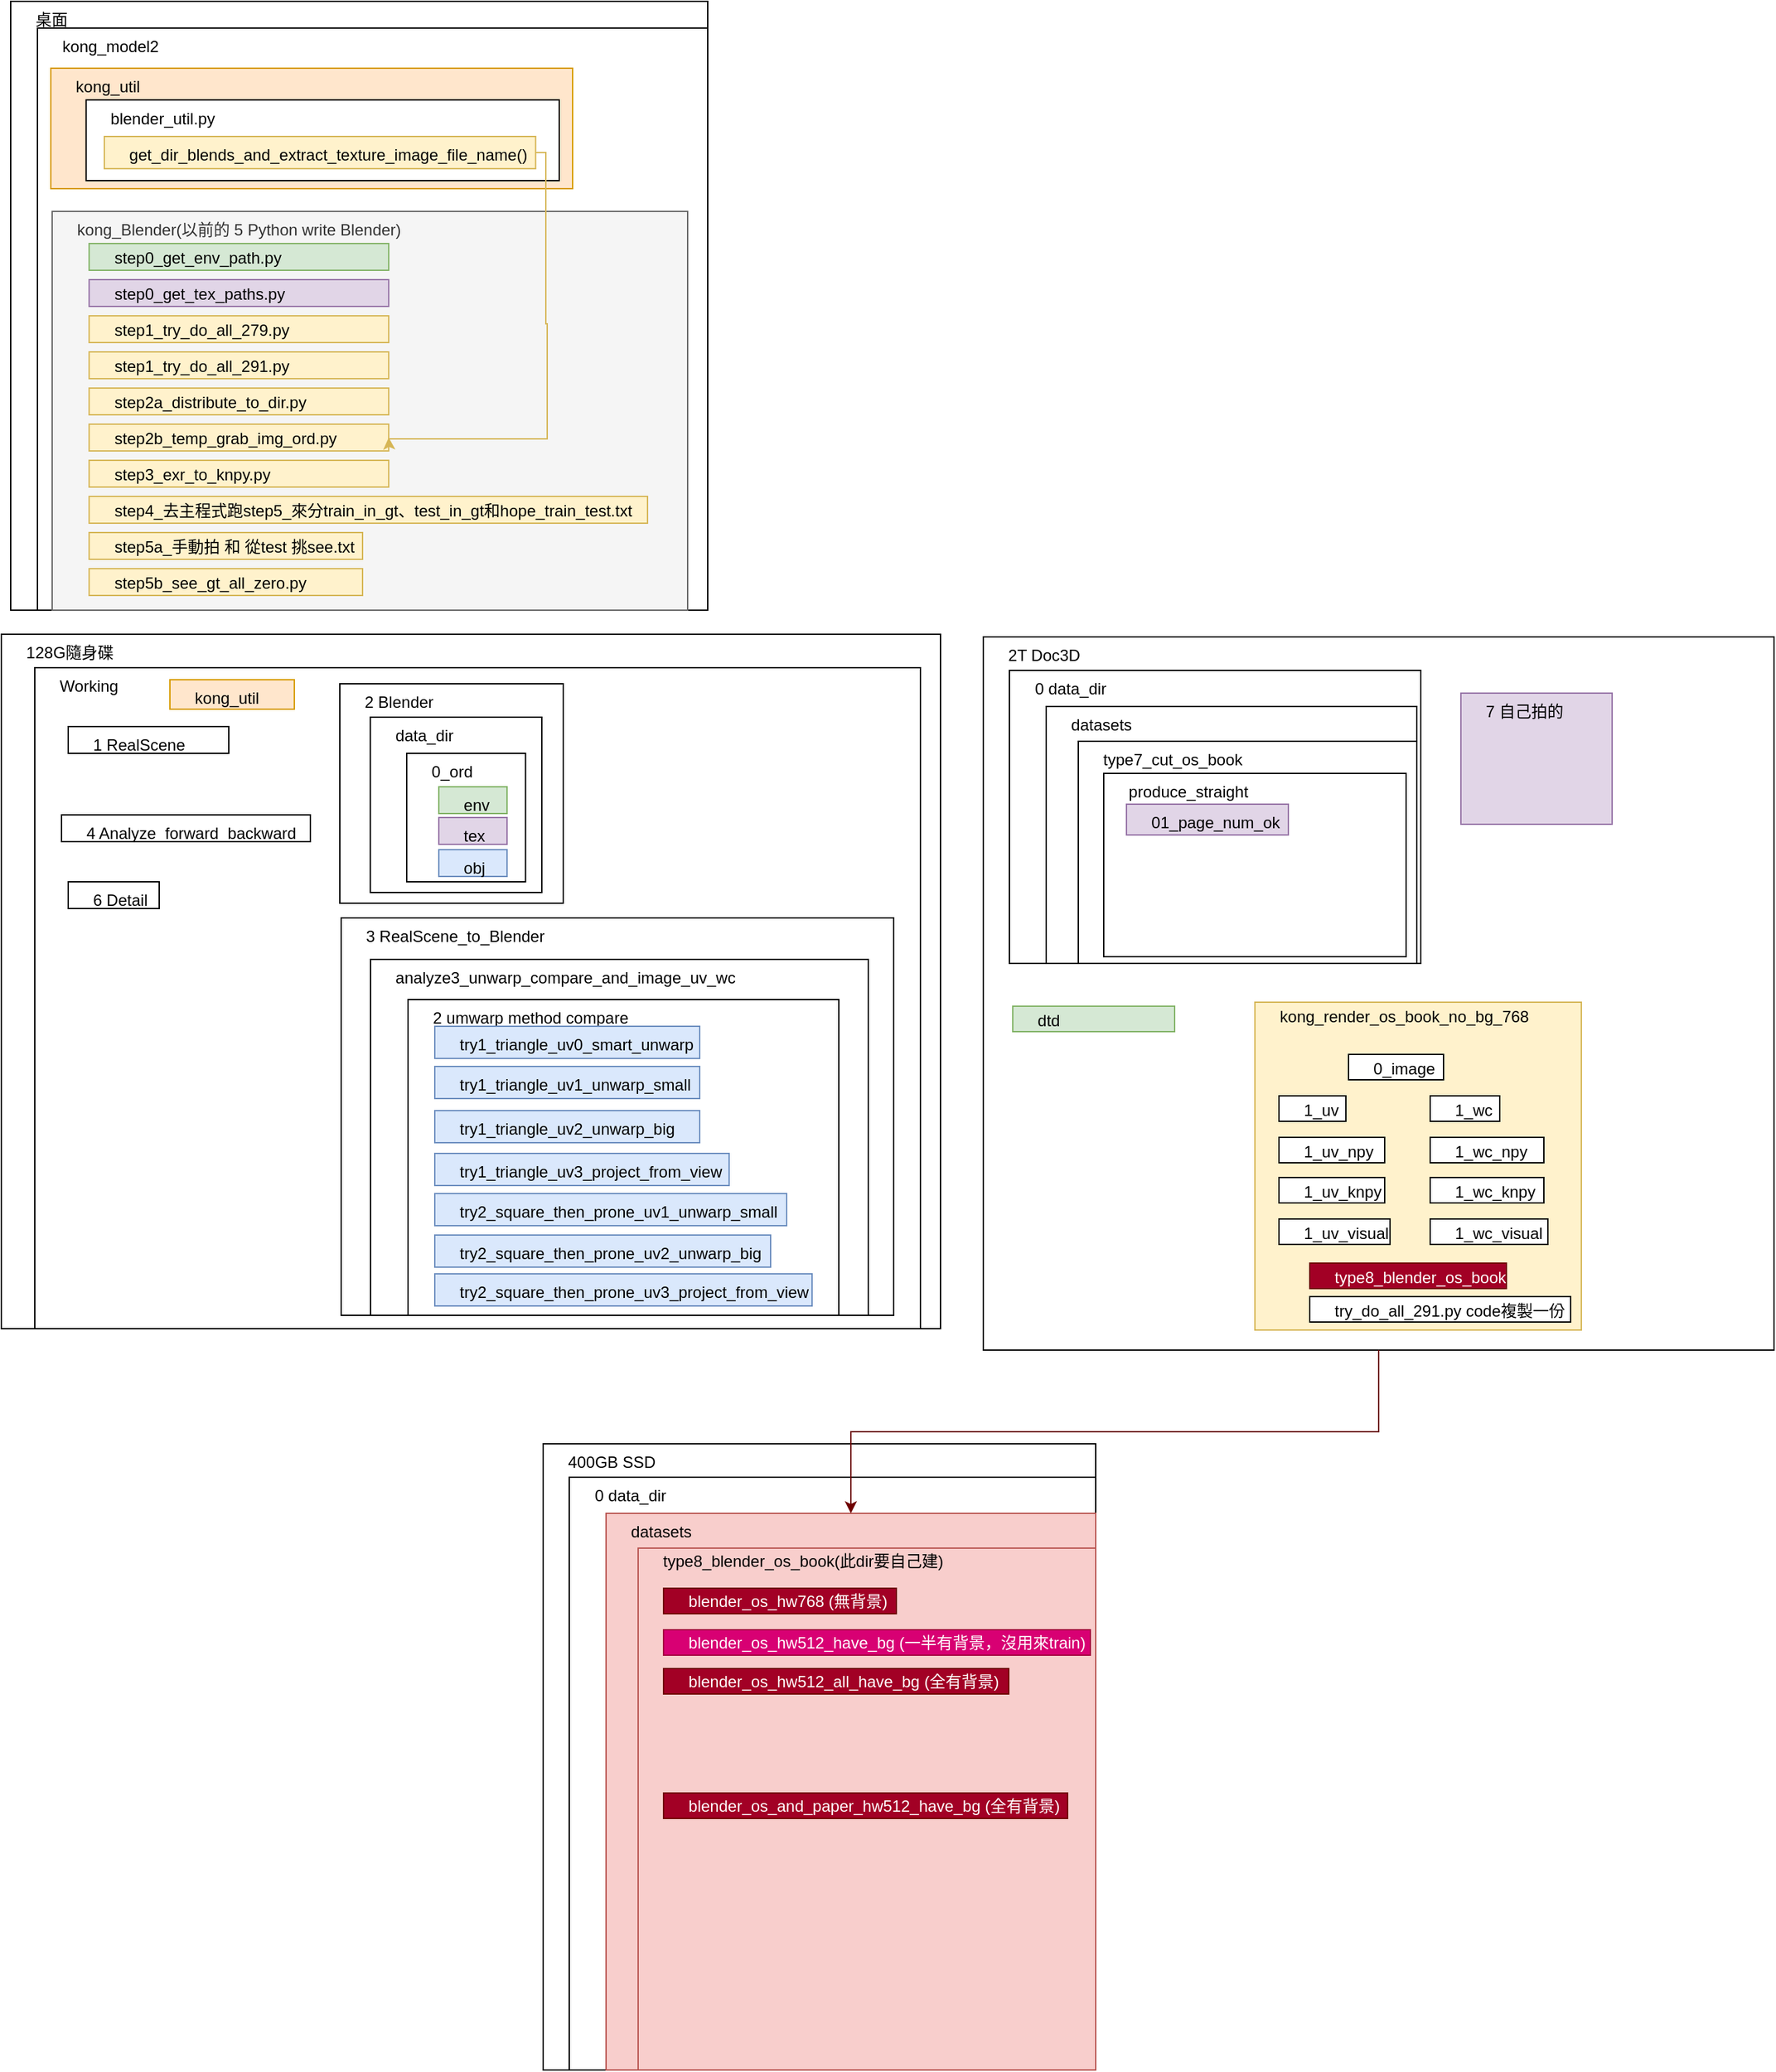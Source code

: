 <mxfile version="15.2.7" type="device"><diagram id="shYHUpJ4Gk1YDNhxxJJf" name="第1頁"><mxGraphModel dx="813" dy="1639" grid="0" gridSize="1" guides="1" tooltips="1" connect="1" arrows="1" fold="1" page="1" pageScale="1" pageWidth="827" pageHeight="1169" math="0" shadow="0"><root><mxCell id="0"/><mxCell id="1" parent="0"/><mxCell id="G3m_WxN0Bgb3e29I5bKy-13" value="&amp;nbsp; &amp;nbsp; &amp;nbsp;桌面" style="rounded=0;whiteSpace=wrap;html=1;container=1;verticalAlign=top;align=left;" parent="1" vertex="1"><mxGeometry x="137" y="-324" width="521" height="455" as="geometry"/></mxCell><mxCell id="G3m_WxN0Bgb3e29I5bKy-1" value="&amp;nbsp; &amp;nbsp; &amp;nbsp;kong_model2" style="rounded=0;whiteSpace=wrap;html=1;container=1;verticalAlign=top;align=left;" parent="G3m_WxN0Bgb3e29I5bKy-13" vertex="1"><mxGeometry x="20" y="20" width="501" height="435" as="geometry"/></mxCell><mxCell id="G3m_WxN0Bgb3e29I5bKy-2" value="&amp;nbsp; &amp;nbsp; &amp;nbsp;kong_util" style="rounded=0;whiteSpace=wrap;html=1;container=1;verticalAlign=top;align=left;fillColor=#ffe6cc;strokeColor=#d79b00;" parent="G3m_WxN0Bgb3e29I5bKy-1" vertex="1"><mxGeometry x="10" y="30" width="390" height="90" as="geometry"/></mxCell><mxCell id="G3m_WxN0Bgb3e29I5bKy-3" value="&amp;nbsp; &amp;nbsp; &amp;nbsp;blender_util.py" style="rounded=0;whiteSpace=wrap;html=1;container=1;verticalAlign=top;align=left;" parent="G3m_WxN0Bgb3e29I5bKy-2" vertex="1"><mxGeometry x="26.36" y="23.67" width="353.64" height="60.33" as="geometry"/></mxCell><mxCell id="G3m_WxN0Bgb3e29I5bKy-5" value="&amp;nbsp; &amp;nbsp; &amp;nbsp;get_dir_blends_and_extract_texture_image_file_name()" style="rounded=0;whiteSpace=wrap;html=1;container=1;verticalAlign=top;align=left;fillColor=#fff2cc;strokeColor=#d6b656;" parent="G3m_WxN0Bgb3e29I5bKy-3" vertex="1"><mxGeometry x="13.64" y="27.33" width="322.36" height="24.08" as="geometry"/></mxCell><mxCell id="G3m_WxN0Bgb3e29I5bKy-41" value="&amp;nbsp; &amp;nbsp; &amp;nbsp;kong_Blender(以前的 5 Python write Blender)" style="rounded=0;whiteSpace=wrap;html=1;container=1;verticalAlign=top;align=left;fillColor=#f5f5f5;strokeColor=#666666;fontColor=#333333;" parent="G3m_WxN0Bgb3e29I5bKy-1" vertex="1"><mxGeometry x="11" y="137" width="475" height="298" as="geometry"><mxRectangle x="18" y="193" width="154" height="20" as="alternateBounds"/></mxGeometry></mxCell><mxCell id="G3m_WxN0Bgb3e29I5bKy-92" value="&amp;nbsp; &amp;nbsp; &amp;nbsp;step1_try_do_all_291.py" style="rounded=0;whiteSpace=wrap;html=1;container=1;verticalAlign=top;align=left;spacingTop=-3;fillColor=#fff2cc;strokeColor=#d6b656;" parent="G3m_WxN0Bgb3e29I5bKy-41" vertex="1" collapsed="1"><mxGeometry x="27.628" y="105" width="223.929" height="20" as="geometry"><mxRectangle x="19" y="33" width="400" height="190" as="alternateBounds"/></mxGeometry></mxCell><mxCell id="G3m_WxN0Bgb3e29I5bKy-93" value="&amp;nbsp; &amp;nbsp; &amp;nbsp;step1_try_do_all_279.py" style="rounded=0;whiteSpace=wrap;html=1;container=1;verticalAlign=top;align=left;spacingTop=-3;fillColor=#fff2cc;strokeColor=#d6b656;" parent="G3m_WxN0Bgb3e29I5bKy-41" vertex="1" collapsed="1"><mxGeometry x="27.628" y="78" width="223.929" height="20" as="geometry"><mxRectangle x="19" y="33" width="400" height="190" as="alternateBounds"/></mxGeometry></mxCell><mxCell id="9lGLQ9lFh9MfcQguhgCm-9" value="&amp;nbsp; &amp;nbsp; &amp;nbsp;step0_get_dtd_img_path.py" style="rounded=0;whiteSpace=wrap;html=1;container=1;verticalAlign=top;align=left;spacingTop=-3;fillColor=#d5e8d4;strokeColor=#82b366;" parent="G3m_WxN0Bgb3e29I5bKy-93" vertex="1" collapsed="1"><mxGeometry y="-59" width="223.929" height="20" as="geometry"><mxRectangle x="19" y="33" width="400" height="190" as="alternateBounds"/></mxGeometry></mxCell><mxCell id="9lGLQ9lFh9MfcQguhgCm-10" value="&amp;nbsp; &amp;nbsp; &amp;nbsp;step0_get_os_img_paths.py" style="rounded=0;whiteSpace=wrap;html=1;container=1;verticalAlign=top;align=left;spacingTop=-3;fillColor=#e1d5e7;strokeColor=#9673a6;" parent="G3m_WxN0Bgb3e29I5bKy-93" vertex="1" collapsed="1"><mxGeometry y="-30" width="223.929" height="20" as="geometry"><mxRectangle x="19" y="33" width="400" height="190" as="alternateBounds"/></mxGeometry></mxCell><mxCell id="G3m_WxN0Bgb3e29I5bKy-94" value="&amp;nbsp; &amp;nbsp; &amp;nbsp;step0_get_tex_paths.py" style="rounded=0;whiteSpace=wrap;html=1;container=1;verticalAlign=top;align=left;spacingTop=-3;fillColor=#e1d5e7;strokeColor=#9673a6;" parent="G3m_WxN0Bgb3e29I5bKy-41" vertex="1" collapsed="1"><mxGeometry x="27.628" y="51" width="223.929" height="20" as="geometry"><mxRectangle x="19" y="33" width="400" height="190" as="alternateBounds"/></mxGeometry></mxCell><mxCell id="G3m_WxN0Bgb3e29I5bKy-95" value="&amp;nbsp; &amp;nbsp; &amp;nbsp;step0_get_env_path.py" style="rounded=0;whiteSpace=wrap;html=1;container=1;verticalAlign=top;align=left;spacingTop=-3;fillColor=#d5e8d4;strokeColor=#82b366;" parent="G3m_WxN0Bgb3e29I5bKy-41" vertex="1" collapsed="1"><mxGeometry x="27.628" y="24" width="223.929" height="20" as="geometry"><mxRectangle x="19" y="33" width="400" height="190" as="alternateBounds"/></mxGeometry></mxCell><mxCell id="G3m_WxN0Bgb3e29I5bKy-96" value="&amp;nbsp; &amp;nbsp; &amp;nbsp;step3_exr_to_knpy.py" style="rounded=0;whiteSpace=wrap;html=1;container=1;verticalAlign=top;align=left;spacingTop=-3;fillColor=#fff2cc;strokeColor=#d6b656;" parent="G3m_WxN0Bgb3e29I5bKy-41" vertex="1" collapsed="1"><mxGeometry x="27.628" y="186" width="223.929" height="20" as="geometry"><mxRectangle x="19" y="33" width="400" height="190" as="alternateBounds"/></mxGeometry></mxCell><mxCell id="9lGLQ9lFh9MfcQguhgCm-2" value="&amp;nbsp; &amp;nbsp; &amp;nbsp;step2a_distribute_to_dir.py" style="rounded=0;whiteSpace=wrap;html=1;container=1;verticalAlign=top;align=left;spacingTop=-3;fillColor=#fff2cc;strokeColor=#d6b656;" parent="G3m_WxN0Bgb3e29I5bKy-41" vertex="1" collapsed="1"><mxGeometry x="27.628" y="132" width="223.929" height="20" as="geometry"><mxRectangle x="19" y="33" width="400" height="190" as="alternateBounds"/></mxGeometry></mxCell><mxCell id="9lGLQ9lFh9MfcQguhgCm-3" value="&amp;nbsp; &amp;nbsp; &amp;nbsp;step2b_temp_grab_img_ord.py" style="rounded=0;whiteSpace=wrap;html=1;container=1;verticalAlign=top;align=left;spacingTop=-3;fillColor=#fff2cc;strokeColor=#d6b656;" parent="G3m_WxN0Bgb3e29I5bKy-41" vertex="1" collapsed="1"><mxGeometry x="27.628" y="159" width="223.929" height="20" as="geometry"><mxRectangle x="19" y="33" width="400" height="190" as="alternateBounds"/></mxGeometry></mxCell><mxCell id="9lGLQ9lFh9MfcQguhgCm-6" value="&amp;nbsp; &amp;nbsp; &amp;nbsp;step4_去主程式跑step5_來分train_in_gt、test_in_gt和hope_train_test.txt" style="rounded=0;whiteSpace=wrap;html=1;container=1;verticalAlign=top;align=left;spacingTop=-3;fillColor=#fff2cc;strokeColor=#d6b656;" parent="G3m_WxN0Bgb3e29I5bKy-41" vertex="1" collapsed="1"><mxGeometry x="27.63" y="213" width="417.37" height="20" as="geometry"><mxRectangle x="19" y="33" width="400" height="190" as="alternateBounds"/></mxGeometry></mxCell><mxCell id="9lGLQ9lFh9MfcQguhgCm-7" value="&amp;nbsp; &amp;nbsp; &amp;nbsp;step5a_手動拍 和 從test 挑see.txt" style="rounded=0;whiteSpace=wrap;html=1;container=1;verticalAlign=top;align=left;spacingTop=-3;fillColor=#fff2cc;strokeColor=#d6b656;" parent="G3m_WxN0Bgb3e29I5bKy-41" vertex="1" collapsed="1"><mxGeometry x="27.63" y="240" width="204.37" height="20" as="geometry"><mxRectangle x="19" y="33" width="400" height="190" as="alternateBounds"/></mxGeometry></mxCell><mxCell id="9lGLQ9lFh9MfcQguhgCm-4" style="edgeStyle=orthogonalEdgeStyle;rounded=0;orthogonalLoop=1;jettySize=auto;html=1;entryX=1;entryY=0.5;entryDx=0;entryDy=0;fillColor=#fff2cc;strokeColor=#d6b656;" parent="G3m_WxN0Bgb3e29I5bKy-1" source="G3m_WxN0Bgb3e29I5bKy-5" target="9lGLQ9lFh9MfcQguhgCm-3" edge="1"><mxGeometry relative="1" as="geometry"><Array as="points"><mxPoint x="380" y="93"/><mxPoint x="380" y="221"/><mxPoint x="381" y="221"/><mxPoint x="381" y="307"/></Array></mxGeometry></mxCell><mxCell id="G3m_WxN0Bgb3e29I5bKy-53" value="&amp;nbsp; &amp;nbsp; &amp;nbsp;2T Doc3D" style="rounded=0;whiteSpace=wrap;html=1;container=1;verticalAlign=top;align=left;" parent="1" vertex="1"><mxGeometry x="864" y="151" width="591" height="533" as="geometry"/></mxCell><mxCell id="G3m_WxN0Bgb3e29I5bKy-54" value="&amp;nbsp; &amp;nbsp; &amp;nbsp;0 data_dir" style="rounded=0;whiteSpace=wrap;html=1;container=1;verticalAlign=top;align=left;" parent="G3m_WxN0Bgb3e29I5bKy-53" vertex="1"><mxGeometry x="19.5" y="25" width="307.5" height="219" as="geometry"><mxRectangle x="19.5" y="25" width="98" height="19" as="alternateBounds"/></mxGeometry></mxCell><mxCell id="G3m_WxN0Bgb3e29I5bKy-55" value="&amp;nbsp; &amp;nbsp; &amp;nbsp;datasets" style="rounded=0;whiteSpace=wrap;html=1;container=1;verticalAlign=top;align=left;" parent="G3m_WxN0Bgb3e29I5bKy-54" vertex="1"><mxGeometry x="27.5" y="27" width="277" height="192" as="geometry"><mxRectangle x="27.5" y="27" width="76" height="19" as="alternateBounds"/></mxGeometry></mxCell><mxCell id="G3m_WxN0Bgb3e29I5bKy-56" value="&amp;nbsp; &amp;nbsp; &amp;nbsp;type7_cut_os_book" style="rounded=0;whiteSpace=wrap;html=1;container=1;verticalAlign=top;align=left;" parent="G3m_WxN0Bgb3e29I5bKy-55" vertex="1"><mxGeometry x="24" y="26" width="253" height="166" as="geometry"><mxRectangle x="24" y="26" width="127" height="19" as="alternateBounds"/></mxGeometry></mxCell><mxCell id="G3m_WxN0Bgb3e29I5bKy-57" value="&amp;nbsp; &amp;nbsp; &amp;nbsp;produce_straight" style="rounded=0;whiteSpace=wrap;html=1;container=1;verticalAlign=top;align=left;" parent="G3m_WxN0Bgb3e29I5bKy-56" vertex="1"><mxGeometry x="19" y="24" width="226" height="137" as="geometry"><mxRectangle x="19" y="24" width="130" height="19" as="alternateBounds"/></mxGeometry></mxCell><mxCell id="G3m_WxN0Bgb3e29I5bKy-58" value="&amp;nbsp; &amp;nbsp; &amp;nbsp;01_page_num_ok" style="rounded=0;whiteSpace=wrap;html=1;container=1;verticalAlign=top;align=left;fillColor=#e1d5e7;strokeColor=#9673a6;" parent="G3m_WxN0Bgb3e29I5bKy-57" vertex="1" collapsed="1"><mxGeometry x="17" y="23" width="121" height="23" as="geometry"><mxRectangle x="17" y="23" width="171" height="85" as="alternateBounds"/></mxGeometry></mxCell><mxCell id="G3m_WxN0Bgb3e29I5bKy-97" value="&amp;nbsp; &amp;nbsp; &amp;nbsp;dtd" style="rounded=0;whiteSpace=wrap;html=1;container=1;verticalAlign=top;align=left;fillColor=#d5e8d4;strokeColor=#82b366;spacingTop=-3;" parent="G3m_WxN0Bgb3e29I5bKy-53" vertex="1" collapsed="1"><mxGeometry x="22" y="276" width="121" height="19" as="geometry"><mxRectangle x="22" y="276" width="171" height="85" as="alternateBounds"/></mxGeometry></mxCell><mxCell id="G3m_WxN0Bgb3e29I5bKy-98" value="&amp;nbsp; &amp;nbsp; &amp;nbsp;kong_render_os_book_no_bg_768" style="rounded=0;whiteSpace=wrap;html=1;container=1;verticalAlign=top;align=left;fillColor=#fff2cc;strokeColor=#d6b656;spacingTop=-3;" parent="G3m_WxN0Bgb3e29I5bKy-53" vertex="1"><mxGeometry x="203" y="273" width="244" height="245" as="geometry"><mxRectangle x="203" y="273" width="220" height="19" as="alternateBounds"/></mxGeometry></mxCell><mxCell id="G3m_WxN0Bgb3e29I5bKy-100" value="&amp;nbsp; &amp;nbsp; &amp;nbsp;1_uv" style="rounded=0;whiteSpace=wrap;html=1;container=1;verticalAlign=top;align=left;spacingTop=-3;" parent="G3m_WxN0Bgb3e29I5bKy-98" vertex="1" collapsed="1"><mxGeometry x="18" y="70" width="50" height="19" as="geometry"><mxRectangle x="234" y="311" width="208" height="104" as="alternateBounds"/></mxGeometry></mxCell><mxCell id="G3m_WxN0Bgb3e29I5bKy-101" value="&amp;nbsp; &amp;nbsp; &amp;nbsp;1_uv_knpy" style="rounded=0;whiteSpace=wrap;html=1;container=1;verticalAlign=top;align=left;spacingTop=-3;" parent="G3m_WxN0Bgb3e29I5bKy-98" vertex="1" collapsed="1"><mxGeometry x="18" y="131" width="79" height="19" as="geometry"><mxRectangle x="234" y="311" width="208" height="104" as="alternateBounds"/></mxGeometry></mxCell><mxCell id="G3m_WxN0Bgb3e29I5bKy-102" value="&amp;nbsp; &amp;nbsp; &amp;nbsp;1_wc_knpy" style="rounded=0;whiteSpace=wrap;html=1;container=1;verticalAlign=top;align=left;spacingTop=-3;" parent="G3m_WxN0Bgb3e29I5bKy-98" vertex="1" collapsed="1"><mxGeometry x="131" y="131" width="85" height="19" as="geometry"><mxRectangle x="234" y="311" width="208" height="104" as="alternateBounds"/></mxGeometry></mxCell><mxCell id="G3m_WxN0Bgb3e29I5bKy-103" value="&amp;nbsp; &amp;nbsp; &amp;nbsp;1_wc" style="rounded=0;whiteSpace=wrap;html=1;container=1;verticalAlign=top;align=left;spacingTop=-3;" parent="G3m_WxN0Bgb3e29I5bKy-98" vertex="1" collapsed="1"><mxGeometry x="131" y="70" width="52" height="19" as="geometry"><mxRectangle x="234" y="311" width="208" height="104" as="alternateBounds"/></mxGeometry></mxCell><mxCell id="G3m_WxN0Bgb3e29I5bKy-104" value="&amp;nbsp; &amp;nbsp; &amp;nbsp;1_uv_npy" style="rounded=0;whiteSpace=wrap;html=1;container=1;verticalAlign=top;align=left;spacingTop=-3;" parent="G3m_WxN0Bgb3e29I5bKy-98" vertex="1" collapsed="1"><mxGeometry x="18" y="101" width="79" height="19" as="geometry"><mxRectangle x="234" y="311" width="208" height="104" as="alternateBounds"/></mxGeometry></mxCell><mxCell id="G3m_WxN0Bgb3e29I5bKy-105" value="&amp;nbsp; &amp;nbsp; &amp;nbsp;1_wc_npy" style="rounded=0;whiteSpace=wrap;html=1;container=1;verticalAlign=top;align=left;spacingTop=-3;" parent="G3m_WxN0Bgb3e29I5bKy-98" vertex="1" collapsed="1"><mxGeometry x="131" y="101" width="85" height="19" as="geometry"><mxRectangle x="234" y="311" width="208" height="104" as="alternateBounds"/></mxGeometry></mxCell><mxCell id="G3m_WxN0Bgb3e29I5bKy-106" value="&amp;nbsp; &amp;nbsp; &amp;nbsp;1_uv_visual" style="rounded=0;whiteSpace=wrap;html=1;container=1;verticalAlign=top;align=left;spacingTop=-3;" parent="G3m_WxN0Bgb3e29I5bKy-98" vertex="1" collapsed="1"><mxGeometry x="18" y="162" width="83" height="19" as="geometry"><mxRectangle x="234" y="311" width="208" height="104" as="alternateBounds"/></mxGeometry></mxCell><mxCell id="G3m_WxN0Bgb3e29I5bKy-107" value="&amp;nbsp; &amp;nbsp; &amp;nbsp;1_wc_visual" style="rounded=0;whiteSpace=wrap;html=1;container=1;verticalAlign=top;align=left;spacingTop=-3;" parent="G3m_WxN0Bgb3e29I5bKy-98" vertex="1" collapsed="1"><mxGeometry x="131" y="162" width="88" height="19" as="geometry"><mxRectangle x="234" y="311" width="208" height="104" as="alternateBounds"/></mxGeometry></mxCell><mxCell id="G3m_WxN0Bgb3e29I5bKy-108" value="&amp;nbsp; &amp;nbsp; &amp;nbsp;0_image" style="rounded=0;whiteSpace=wrap;html=1;container=1;verticalAlign=top;align=left;spacingTop=-3;" parent="G3m_WxN0Bgb3e29I5bKy-98" vertex="1" collapsed="1"><mxGeometry x="70" y="39" width="71" height="19" as="geometry"><mxRectangle x="234" y="311" width="208" height="104" as="alternateBounds"/></mxGeometry></mxCell><mxCell id="G3m_WxN0Bgb3e29I5bKy-109" value="&amp;nbsp; &amp;nbsp; &amp;nbsp;type8_blender_os_book" style="rounded=0;whiteSpace=wrap;html=1;container=1;verticalAlign=top;align=left;spacingTop=-3;fillColor=#a20025;strokeColor=#6F0000;fontColor=#ffffff;" parent="G3m_WxN0Bgb3e29I5bKy-98" vertex="1" collapsed="1"><mxGeometry x="41" y="195" width="147" height="19" as="geometry"><mxRectangle x="234" y="311" width="208" height="104" as="alternateBounds"/></mxGeometry></mxCell><mxCell id="G3m_WxN0Bgb3e29I5bKy-110" value="&amp;nbsp; &amp;nbsp; &amp;nbsp;try_do_all_291.py code複製一份" style="rounded=0;whiteSpace=wrap;html=1;container=1;verticalAlign=top;align=left;spacingTop=-3;" parent="G3m_WxN0Bgb3e29I5bKy-98" vertex="1" collapsed="1"><mxGeometry x="41" y="220" width="195" height="19" as="geometry"><mxRectangle x="234" y="311" width="208" height="104" as="alternateBounds"/></mxGeometry></mxCell><mxCell id="G3m_WxN0Bgb3e29I5bKy-49" value="&amp;nbsp; &amp;nbsp; &amp;nbsp;7 自己拍的" style="rounded=0;whiteSpace=wrap;html=1;container=1;verticalAlign=top;align=left;fillColor=#e1d5e7;strokeColor=#9673a6;" parent="G3m_WxN0Bgb3e29I5bKy-53" vertex="1"><mxGeometry x="357" y="42" width="113" height="98" as="geometry"><mxRectangle x="495" y="78" width="83" height="20" as="alternateBounds"/></mxGeometry></mxCell><mxCell id="G3m_WxN0Bgb3e29I5bKy-17" value="&amp;nbsp; &amp;nbsp; &amp;nbsp;128G隨身碟" style="rounded=0;whiteSpace=wrap;html=1;container=1;verticalAlign=top;align=left;" parent="1" vertex="1"><mxGeometry x="130" y="149" width="702" height="519" as="geometry"/></mxCell><mxCell id="G3m_WxN0Bgb3e29I5bKy-9" value="&amp;nbsp; &amp;nbsp; &amp;nbsp;Working" style="rounded=0;whiteSpace=wrap;html=1;container=1;verticalAlign=top;align=left;" parent="G3m_WxN0Bgb3e29I5bKy-17" vertex="1"><mxGeometry x="25" y="25" width="662" height="494" as="geometry"><mxRectangle x="25" y="25" width="88" height="19" as="alternateBounds"/></mxGeometry></mxCell><mxCell id="G3m_WxN0Bgb3e29I5bKy-21" value="&amp;nbsp; &amp;nbsp; &amp;nbsp;1 RealScene" style="rounded=0;whiteSpace=wrap;html=1;container=1;verticalAlign=top;align=left;" parent="G3m_WxN0Bgb3e29I5bKy-9" vertex="1" collapsed="1"><mxGeometry x="25.0" y="44" width="120" height="20" as="geometry"><mxRectangle x="25.0" y="20" width="400" height="190" as="alternateBounds"/></mxGeometry></mxCell><mxCell id="G3m_WxN0Bgb3e29I5bKy-29" value="&amp;nbsp; &amp;nbsp; &amp;nbsp;2 Blender" style="rounded=0;whiteSpace=wrap;html=1;container=1;verticalAlign=top;align=left;" parent="G3m_WxN0Bgb3e29I5bKy-9" vertex="1"><mxGeometry x="228" y="12" width="167" height="164" as="geometry"><mxRectangle x="353" y="17" width="120" height="20" as="alternateBounds"/></mxGeometry></mxCell><mxCell id="G3m_WxN0Bgb3e29I5bKy-111" value="     data_dir" style="rounded=0;whiteSpace=wrap;container=1;verticalAlign=top;align=left;" parent="G3m_WxN0Bgb3e29I5bKy-29" vertex="1"><mxGeometry x="22.81" y="25" width="128.19" height="131" as="geometry"><mxRectangle x="26" y="27" width="69" height="20" as="alternateBounds"/></mxGeometry></mxCell><mxCell id="G3m_WxN0Bgb3e29I5bKy-112" value="     0_ord" style="rounded=0;whiteSpace=wrap;container=1;verticalAlign=top;align=left;" parent="G3m_WxN0Bgb3e29I5bKy-111" vertex="1"><mxGeometry x="27.2" y="27" width="88.8" height="96" as="geometry"><mxRectangle x="27.2" y="27" width="69" height="20" as="alternateBounds"/></mxGeometry></mxCell><mxCell id="G3m_WxN0Bgb3e29I5bKy-113" value="     env" style="rounded=0;whiteSpace=wrap;container=1;verticalAlign=top;align=left;fillColor=#d5e8d4;strokeColor=#82b366;" parent="G3m_WxN0Bgb3e29I5bKy-112" vertex="1" collapsed="1"><mxGeometry x="23.99" y="25" width="51.01" height="20" as="geometry"><mxRectangle x="54.19" y="55" width="350.99" height="84" as="alternateBounds"/></mxGeometry></mxCell><mxCell id="G3m_WxN0Bgb3e29I5bKy-114" value="     tex" style="rounded=0;whiteSpace=wrap;container=1;verticalAlign=top;align=left;fillColor=#e1d5e7;strokeColor=#9673a6;" parent="G3m_WxN0Bgb3e29I5bKy-112" vertex="1" collapsed="1"><mxGeometry x="23.99" y="48" width="51.01" height="20" as="geometry"><mxRectangle x="54.19" y="55" width="350.99" height="84" as="alternateBounds"/></mxGeometry></mxCell><mxCell id="G3m_WxN0Bgb3e29I5bKy-115" value="     obj" style="rounded=0;whiteSpace=wrap;container=1;verticalAlign=top;align=left;fillColor=#dae8fc;strokeColor=#6c8ebf;" parent="G3m_WxN0Bgb3e29I5bKy-112" vertex="1" collapsed="1"><mxGeometry x="23.99" y="72" width="51.01" height="20" as="geometry"><mxRectangle x="54.19" y="55" width="350.99" height="84" as="alternateBounds"/></mxGeometry></mxCell><mxCell id="G3m_WxN0Bgb3e29I5bKy-33" value="&amp;nbsp; &amp;nbsp; &amp;nbsp;3 RealScene_to_Blender" style="rounded=0;whiteSpace=wrap;html=1;container=1;verticalAlign=top;align=left;" parent="G3m_WxN0Bgb3e29I5bKy-9" vertex="1"><mxGeometry x="229" y="187" width="413" height="297" as="geometry"><mxRectangle x="229" y="76" width="155" height="24" as="alternateBounds"/></mxGeometry></mxCell><mxCell id="G3m_WxN0Bgb3e29I5bKy-60" value="&amp;nbsp; &amp;nbsp; &amp;nbsp;analyze3_unwarp_compare_and_image_uv_wc" style="rounded=0;whiteSpace=wrap;html=1;container=1;verticalAlign=top;align=left;" parent="G3m_WxN0Bgb3e29I5bKy-33" vertex="1"><mxGeometry x="22" y="31" width="372" height="266" as="geometry"><mxRectangle x="22" y="31" width="274" height="24" as="alternateBounds"/></mxGeometry></mxCell><mxCell id="G3m_WxN0Bgb3e29I5bKy-61" value="&amp;nbsp; &amp;nbsp; &amp;nbsp;2 umwarp method compare" style="rounded=0;whiteSpace=wrap;html=1;container=1;verticalAlign=top;align=left;" parent="G3m_WxN0Bgb3e29I5bKy-60" vertex="1"><mxGeometry x="28" y="30" width="322" height="236" as="geometry"><mxRectangle x="28" y="30" width="213" height="24" as="alternateBounds"/></mxGeometry></mxCell><mxCell id="G3m_WxN0Bgb3e29I5bKy-65" value="&amp;nbsp; &amp;nbsp; &amp;nbsp;try1_triangle_uv0_smart_unwarp" style="rounded=0;whiteSpace=wrap;html=1;container=1;verticalAlign=top;align=left;fillColor=#dae8fc;strokeColor=#6c8ebf;" parent="G3m_WxN0Bgb3e29I5bKy-61" vertex="1" collapsed="1"><mxGeometry x="20" y="20" width="198" height="24" as="geometry"><mxRectangle x="27" y="25" width="378" height="164" as="alternateBounds"/></mxGeometry></mxCell><mxCell id="G3m_WxN0Bgb3e29I5bKy-66" value="&amp;nbsp; &amp;nbsp; &amp;nbsp;try1_triangle_uv1_unwarp_small" style="rounded=0;whiteSpace=wrap;html=1;container=1;verticalAlign=top;align=left;fillColor=#dae8fc;strokeColor=#6c8ebf;" parent="G3m_WxN0Bgb3e29I5bKy-61" vertex="1" collapsed="1"><mxGeometry x="20" y="50" width="198" height="24" as="geometry"><mxRectangle x="27" y="25" width="378" height="164" as="alternateBounds"/></mxGeometry></mxCell><mxCell id="G3m_WxN0Bgb3e29I5bKy-67" value="&amp;nbsp; &amp;nbsp; &amp;nbsp;try1_triangle_uv2_unwarp_big" style="rounded=0;whiteSpace=wrap;html=1;container=1;verticalAlign=top;align=left;fillColor=#dae8fc;strokeColor=#6c8ebf;" parent="G3m_WxN0Bgb3e29I5bKy-61" vertex="1" collapsed="1"><mxGeometry x="20" y="83" width="198" height="24" as="geometry"><mxRectangle x="27" y="25" width="378" height="164" as="alternateBounds"/></mxGeometry></mxCell><mxCell id="G3m_WxN0Bgb3e29I5bKy-68" value="&amp;nbsp; &amp;nbsp; &amp;nbsp;try1_triangle_uv3_project_from_view" style="rounded=0;whiteSpace=wrap;html=1;container=1;verticalAlign=top;align=left;fillColor=#dae8fc;strokeColor=#6c8ebf;" parent="G3m_WxN0Bgb3e29I5bKy-61" vertex="1" collapsed="1"><mxGeometry x="20" y="115" width="220" height="24" as="geometry"><mxRectangle x="27" y="25" width="378" height="164" as="alternateBounds"/></mxGeometry></mxCell><mxCell id="G3m_WxN0Bgb3e29I5bKy-69" value="&amp;nbsp; &amp;nbsp; &amp;nbsp;try2_square_then_prone_uv1_unwarp_small" style="rounded=0;whiteSpace=wrap;html=1;container=1;verticalAlign=top;align=left;fillColor=#dae8fc;strokeColor=#6c8ebf;" parent="G3m_WxN0Bgb3e29I5bKy-61" vertex="1" collapsed="1"><mxGeometry x="20" y="145" width="263" height="24" as="geometry"><mxRectangle x="27" y="25" width="378" height="164" as="alternateBounds"/></mxGeometry></mxCell><mxCell id="G3m_WxN0Bgb3e29I5bKy-70" value="&amp;nbsp; &amp;nbsp; &amp;nbsp;try2_square_then_prone_uv2_unwarp_big" style="rounded=0;whiteSpace=wrap;html=1;container=1;verticalAlign=top;align=left;fillColor=#dae8fc;strokeColor=#6c8ebf;" parent="G3m_WxN0Bgb3e29I5bKy-61" vertex="1" collapsed="1"><mxGeometry x="20" y="176" width="251" height="24" as="geometry"><mxRectangle x="27" y="25" width="378" height="164" as="alternateBounds"/></mxGeometry></mxCell><mxCell id="G3m_WxN0Bgb3e29I5bKy-71" value="&amp;nbsp; &amp;nbsp; &amp;nbsp;try2_square_then_prone_uv3_project_from_view" style="rounded=0;whiteSpace=wrap;html=1;container=1;verticalAlign=top;align=left;fillColor=#dae8fc;strokeColor=#6c8ebf;" parent="G3m_WxN0Bgb3e29I5bKy-61" vertex="1" collapsed="1"><mxGeometry x="20" y="205" width="282" height="24" as="geometry"><mxRectangle x="27" y="25" width="378" height="164" as="alternateBounds"/></mxGeometry></mxCell><mxCell id="G3m_WxN0Bgb3e29I5bKy-37" value="&amp;nbsp; &amp;nbsp; &amp;nbsp;4 Analyze_forward_backward" style="rounded=0;whiteSpace=wrap;html=1;container=1;verticalAlign=top;align=left;" parent="G3m_WxN0Bgb3e29I5bKy-9" vertex="1" collapsed="1"><mxGeometry x="20" y="110" width="186" height="20" as="geometry"><mxRectangle x="220" y="12" width="400" height="190" as="alternateBounds"/></mxGeometry></mxCell><mxCell id="G3m_WxN0Bgb3e29I5bKy-45" value="&amp;nbsp; &amp;nbsp; &amp;nbsp;6 Detail" style="rounded=0;whiteSpace=wrap;html=1;container=1;verticalAlign=top;align=left;" parent="G3m_WxN0Bgb3e29I5bKy-9" vertex="1" collapsed="1"><mxGeometry x="25" y="160" width="68" height="20" as="geometry"><mxRectangle x="25" y="160" width="400" height="190" as="alternateBounds"/></mxGeometry></mxCell><mxCell id="9lGLQ9lFh9MfcQguhgCm-11" value="&amp;nbsp; &amp;nbsp; &amp;nbsp;kong_util" style="rounded=0;whiteSpace=wrap;html=1;container=1;verticalAlign=top;align=left;fillColor=#ffe6cc;strokeColor=#d79b00;" parent="G3m_WxN0Bgb3e29I5bKy-9" vertex="1" collapsed="1"><mxGeometry x="101" y="9" width="93" height="22" as="geometry"><mxRectangle x="233" y="32" width="390" height="90" as="alternateBounds"/></mxGeometry></mxCell><mxCell id="9lGLQ9lFh9MfcQguhgCm-12" value="&amp;nbsp; &amp;nbsp; &amp;nbsp;blender_util.py" style="rounded=0;whiteSpace=wrap;html=1;container=1;verticalAlign=top;align=left;" parent="9lGLQ9lFh9MfcQguhgCm-11" vertex="1"><mxGeometry x="26.36" y="23.67" width="353.64" height="60.33" as="geometry"/></mxCell><mxCell id="9lGLQ9lFh9MfcQguhgCm-13" value="&amp;nbsp; &amp;nbsp; &amp;nbsp;get_dir_blends_and_extract_texture_image_file_name()" style="rounded=0;whiteSpace=wrap;html=1;container=1;verticalAlign=top;align=left;fillColor=#fff2cc;strokeColor=#d6b656;" parent="9lGLQ9lFh9MfcQguhgCm-12" vertex="1"><mxGeometry x="13.64" y="27.33" width="322.36" height="24.08" as="geometry"/></mxCell><mxCell id="HkTrrs6W32nUQu-JVerr-1" value="&amp;nbsp; &amp;nbsp; &amp;nbsp;400GB SSD" style="rounded=0;whiteSpace=wrap;html=1;container=1;verticalAlign=top;align=left;" parent="1" vertex="1"><mxGeometry x="535" y="754" width="413" height="468" as="geometry"/></mxCell><mxCell id="HkTrrs6W32nUQu-JVerr-2" value="&amp;nbsp; &amp;nbsp; &amp;nbsp;0 data_dir" style="rounded=0;whiteSpace=wrap;html=1;container=1;verticalAlign=top;align=left;" parent="HkTrrs6W32nUQu-JVerr-1" vertex="1"><mxGeometry x="19.5" y="25" width="393.5" height="443" as="geometry"><mxRectangle x="19.5" y="25" width="98" height="19" as="alternateBounds"/></mxGeometry></mxCell><mxCell id="HkTrrs6W32nUQu-JVerr-3" value="&amp;nbsp; &amp;nbsp; &amp;nbsp;datasets" style="rounded=0;whiteSpace=wrap;html=1;container=1;verticalAlign=top;align=left;fillColor=#f8cecc;strokeColor=#b85450;" parent="HkTrrs6W32nUQu-JVerr-2" vertex="1"><mxGeometry x="27.5" y="27" width="366" height="416" as="geometry"><mxRectangle x="27.5" y="27" width="76" height="19" as="alternateBounds"/></mxGeometry></mxCell><mxCell id="HkTrrs6W32nUQu-JVerr-4" value="&amp;nbsp; &amp;nbsp; &amp;nbsp;type8_blender_os_book(此dir要自己建)" style="rounded=0;whiteSpace=wrap;html=1;container=1;verticalAlign=top;align=left;fillColor=#f8cecc;strokeColor=#b85450;spacingTop=-4;" parent="HkTrrs6W32nUQu-JVerr-3" vertex="1"><mxGeometry x="24" y="26" width="342" height="390" as="geometry"><mxRectangle x="24" y="26" width="157" height="19" as="alternateBounds"/></mxGeometry></mxCell><mxCell id="HkTrrs6W32nUQu-JVerr-5" value="&amp;nbsp; &amp;nbsp; &amp;nbsp;blender_os_hw512_have_bg (一半有背景，沒用來train)" style="rounded=0;whiteSpace=wrap;html=1;container=1;verticalAlign=top;align=left;spacingTop=-4;fillColor=#d80073;strokeColor=#A50040;fontColor=#ffffff;" parent="HkTrrs6W32nUQu-JVerr-4" vertex="1" collapsed="1"><mxGeometry x="19" y="61" width="319" height="19" as="geometry"><mxRectangle x="19" y="61" width="231" height="268" as="alternateBounds"/></mxGeometry></mxCell><mxCell id="HkTrrs6W32nUQu-JVerr-6" value="&amp;nbsp; &amp;nbsp; &amp;nbsp;see" style="rounded=0;whiteSpace=wrap;html=1;container=1;verticalAlign=top;align=left;spacingTop=-3;" parent="HkTrrs6W32nUQu-JVerr-5" vertex="1" collapsed="1"><mxGeometry x="17" y="89" width="51" height="19" as="geometry"><mxRectangle x="17" y="89" width="171" height="179" as="alternateBounds"/></mxGeometry></mxCell><mxCell id="HkTrrs6W32nUQu-JVerr-20" value="&amp;nbsp; &amp;nbsp; &amp;nbsp;complex" style="rounded=0;whiteSpace=wrap;html=1;container=1;verticalAlign=top;align=left;spacingTop=-3;" parent="HkTrrs6W32nUQu-JVerr-6" vertex="1" collapsed="1"><mxGeometry x="13" y="27" width="70" height="19" as="geometry"><mxRectangle x="28" y="23" width="158" height="101" as="alternateBounds"/></mxGeometry></mxCell><mxCell id="wBTOjsN9Qh4HOyxtIG62-22" value="&amp;nbsp; &amp;nbsp; &amp;nbsp;dis_imgs" style="rounded=0;whiteSpace=wrap;html=1;container=1;verticalAlign=top;align=left;spacingTop=-3;" vertex="1" collapsed="1" parent="HkTrrs6W32nUQu-JVerr-20"><mxGeometry x="36" y="23" width="70" height="19" as="geometry"><mxRectangle x="28" y="23" width="158" height="33" as="alternateBounds"/></mxGeometry></mxCell><mxCell id="wBTOjsN9Qh4HOyxtIG62-23" value="&amp;nbsp; &amp;nbsp; &amp;nbsp;flows" style="rounded=0;whiteSpace=wrap;html=1;container=1;verticalAlign=top;align=left;spacingTop=-3;" vertex="1" collapsed="1" parent="HkTrrs6W32nUQu-JVerr-20"><mxGeometry x="36" y="50" width="64" height="19" as="geometry"><mxRectangle x="28" y="23" width="158" height="33" as="alternateBounds"/></mxGeometry></mxCell><mxCell id="wBTOjsN9Qh4HOyxtIG62-24" value="&amp;nbsp; &amp;nbsp; &amp;nbsp;rec_hopes" style="rounded=0;whiteSpace=wrap;html=1;container=1;verticalAlign=top;align=left;spacingTop=-3;" vertex="1" collapsed="1" parent="HkTrrs6W32nUQu-JVerr-20"><mxGeometry x="36" y="76" width="98" height="19" as="geometry"><mxRectangle x="28" y="23" width="158" height="33" as="alternateBounds"/></mxGeometry></mxCell><mxCell id="wBTOjsN9Qh4HOyxtIG62-25" value="&amp;nbsp; &amp;nbsp; &amp;nbsp;simple" style="rounded=0;whiteSpace=wrap;html=1;container=1;verticalAlign=top;align=left;spacingTop=-3;" vertex="1" collapsed="1" parent="HkTrrs6W32nUQu-JVerr-6"><mxGeometry x="13" y="52" width="70" height="19" as="geometry"><mxRectangle x="28" y="23" width="158" height="101" as="alternateBounds"/></mxGeometry></mxCell><mxCell id="wBTOjsN9Qh4HOyxtIG62-26" value="&amp;nbsp; &amp;nbsp; &amp;nbsp;dis_imgs" style="rounded=0;whiteSpace=wrap;html=1;container=1;verticalAlign=top;align=left;spacingTop=-3;" vertex="1" collapsed="1" parent="wBTOjsN9Qh4HOyxtIG62-25"><mxGeometry x="36" y="23" width="70" height="19" as="geometry"><mxRectangle x="28" y="23" width="158" height="33" as="alternateBounds"/></mxGeometry></mxCell><mxCell id="wBTOjsN9Qh4HOyxtIG62-27" value="&amp;nbsp; &amp;nbsp; &amp;nbsp;flows" style="rounded=0;whiteSpace=wrap;html=1;container=1;verticalAlign=top;align=left;spacingTop=-3;" vertex="1" collapsed="1" parent="wBTOjsN9Qh4HOyxtIG62-25"><mxGeometry x="36" y="50" width="64" height="19" as="geometry"><mxRectangle x="28" y="23" width="158" height="33" as="alternateBounds"/></mxGeometry></mxCell><mxCell id="wBTOjsN9Qh4HOyxtIG62-28" value="&amp;nbsp; &amp;nbsp; &amp;nbsp;rec_hopes" style="rounded=0;whiteSpace=wrap;html=1;container=1;verticalAlign=top;align=left;spacingTop=-3;" vertex="1" collapsed="1" parent="wBTOjsN9Qh4HOyxtIG62-25"><mxGeometry x="36" y="76" width="98" height="19" as="geometry"><mxRectangle x="28" y="23" width="158" height="33" as="alternateBounds"/></mxGeometry></mxCell><mxCell id="wBTOjsN9Qh4HOyxtIG62-29" value="&amp;nbsp; &amp;nbsp; &amp;nbsp;more_simple" style="rounded=0;whiteSpace=wrap;html=1;container=1;verticalAlign=top;align=left;spacingTop=-3;" vertex="1" parent="HkTrrs6W32nUQu-JVerr-6"><mxGeometry x="13" y="78" width="158" height="101" as="geometry"><mxRectangle x="13" y="78" width="88" height="19" as="alternateBounds"/></mxGeometry></mxCell><mxCell id="wBTOjsN9Qh4HOyxtIG62-30" value="&amp;nbsp; &amp;nbsp; &amp;nbsp;dis_imgs" style="rounded=0;whiteSpace=wrap;html=1;container=1;verticalAlign=top;align=left;spacingTop=-3;" vertex="1" collapsed="1" parent="wBTOjsN9Qh4HOyxtIG62-29"><mxGeometry x="36" y="23" width="70" height="19" as="geometry"><mxRectangle x="28" y="23" width="158" height="33" as="alternateBounds"/></mxGeometry></mxCell><mxCell id="wBTOjsN9Qh4HOyxtIG62-31" value="&amp;nbsp; &amp;nbsp; &amp;nbsp;flows" style="rounded=0;whiteSpace=wrap;html=1;container=1;verticalAlign=top;align=left;spacingTop=-3;" vertex="1" collapsed="1" parent="wBTOjsN9Qh4HOyxtIG62-29"><mxGeometry x="36" y="50" width="64" height="19" as="geometry"><mxRectangle x="28" y="23" width="158" height="33" as="alternateBounds"/></mxGeometry></mxCell><mxCell id="wBTOjsN9Qh4HOyxtIG62-32" value="&amp;nbsp; &amp;nbsp; &amp;nbsp;rec_hopes" style="rounded=0;whiteSpace=wrap;html=1;container=1;verticalAlign=top;align=left;spacingTop=-3;" vertex="1" collapsed="1" parent="wBTOjsN9Qh4HOyxtIG62-29"><mxGeometry x="36" y="76" width="98" height="19" as="geometry"><mxRectangle x="28" y="23" width="158" height="33" as="alternateBounds"/></mxGeometry></mxCell><mxCell id="wBTOjsN9Qh4HOyxtIG62-14" value="&amp;nbsp; &amp;nbsp; &amp;nbsp;train" style="rounded=0;whiteSpace=wrap;html=1;container=1;verticalAlign=top;align=left;spacingTop=-3;" vertex="1" collapsed="1" parent="HkTrrs6W32nUQu-JVerr-5"><mxGeometry x="18" y="39" width="51" height="19" as="geometry"><mxRectangle x="18" y="39" width="135" height="108" as="alternateBounds"/></mxGeometry></mxCell><mxCell id="wBTOjsN9Qh4HOyxtIG62-15" value="&amp;nbsp; &amp;nbsp; &amp;nbsp;dis_imgs" style="rounded=0;whiteSpace=wrap;html=1;container=1;verticalAlign=top;align=left;spacingTop=-3;" vertex="1" collapsed="1" parent="wBTOjsN9Qh4HOyxtIG62-14"><mxGeometry x="28" y="23" width="70" height="19" as="geometry"><mxRectangle x="28" y="23" width="158" height="33" as="alternateBounds"/></mxGeometry></mxCell><mxCell id="wBTOjsN9Qh4HOyxtIG62-16" value="&amp;nbsp; &amp;nbsp; &amp;nbsp;flows" style="rounded=0;whiteSpace=wrap;html=1;container=1;verticalAlign=top;align=left;spacingTop=-3;" vertex="1" collapsed="1" parent="wBTOjsN9Qh4HOyxtIG62-14"><mxGeometry x="28" y="50" width="64" height="19" as="geometry"><mxRectangle x="28" y="23" width="158" height="33" as="alternateBounds"/></mxGeometry></mxCell><mxCell id="wBTOjsN9Qh4HOyxtIG62-17" value="&amp;nbsp; &amp;nbsp; &amp;nbsp;rec_hopes" style="rounded=0;whiteSpace=wrap;html=1;container=1;verticalAlign=top;align=left;spacingTop=-3;" vertex="1" collapsed="1" parent="wBTOjsN9Qh4HOyxtIG62-14"><mxGeometry x="28" y="76" width="98" height="19" as="geometry"><mxRectangle x="28" y="23" width="158" height="33" as="alternateBounds"/></mxGeometry></mxCell><mxCell id="wBTOjsN9Qh4HOyxtIG62-18" value="&amp;nbsp; &amp;nbsp; &amp;nbsp;test" style="rounded=0;whiteSpace=wrap;html=1;container=1;verticalAlign=top;align=left;spacingTop=-3;" vertex="1" collapsed="1" parent="HkTrrs6W32nUQu-JVerr-5"><mxGeometry x="18" y="64" width="51" height="19" as="geometry"><mxRectangle x="18" y="64" width="141" height="108" as="alternateBounds"/></mxGeometry></mxCell><mxCell id="wBTOjsN9Qh4HOyxtIG62-19" value="&amp;nbsp; &amp;nbsp; &amp;nbsp;dis_imgs" style="rounded=0;whiteSpace=wrap;html=1;container=1;verticalAlign=top;align=left;spacingTop=-3;" vertex="1" collapsed="1" parent="wBTOjsN9Qh4HOyxtIG62-18"><mxGeometry x="28" y="23" width="70" height="19" as="geometry"><mxRectangle x="28" y="23" width="158" height="33" as="alternateBounds"/></mxGeometry></mxCell><mxCell id="wBTOjsN9Qh4HOyxtIG62-20" value="&amp;nbsp; &amp;nbsp; &amp;nbsp;flows" style="rounded=0;whiteSpace=wrap;html=1;container=1;verticalAlign=top;align=left;spacingTop=-3;" vertex="1" collapsed="1" parent="wBTOjsN9Qh4HOyxtIG62-18"><mxGeometry x="28" y="50" width="64" height="19" as="geometry"><mxRectangle x="28" y="23" width="158" height="33" as="alternateBounds"/></mxGeometry></mxCell><mxCell id="wBTOjsN9Qh4HOyxtIG62-21" value="&amp;nbsp; &amp;nbsp; &amp;nbsp;rec_hopes" style="rounded=0;whiteSpace=wrap;html=1;container=1;verticalAlign=top;align=left;spacingTop=-3;" vertex="1" collapsed="1" parent="wBTOjsN9Qh4HOyxtIG62-18"><mxGeometry x="28" y="76" width="98" height="19" as="geometry"><mxRectangle x="28" y="23" width="158" height="33" as="alternateBounds"/></mxGeometry></mxCell><mxCell id="wBTOjsN9Qh4HOyxtIG62-55" value="&amp;nbsp; &amp;nbsp; &amp;nbsp;blender_os_and_paper_hw512_have_bg (全有背景)" style="rounded=0;whiteSpace=wrap;html=1;container=1;verticalAlign=top;align=left;spacingTop=-4;fillColor=#a20025;strokeColor=#6F0000;fontColor=#ffffff;" vertex="1" collapsed="1" parent="HkTrrs6W32nUQu-JVerr-4"><mxGeometry x="19" y="183" width="302" height="19" as="geometry"><mxRectangle x="19" y="122" width="231" height="268" as="alternateBounds"/></mxGeometry></mxCell><mxCell id="wBTOjsN9Qh4HOyxtIG62-56" value="&amp;nbsp; &amp;nbsp; &amp;nbsp;see" style="rounded=0;whiteSpace=wrap;html=1;container=1;verticalAlign=top;align=left;spacingTop=-3;" vertex="1" collapsed="1" parent="wBTOjsN9Qh4HOyxtIG62-55"><mxGeometry x="17" y="89" width="51" height="19" as="geometry"><mxRectangle x="17" y="89" width="171" height="179" as="alternateBounds"/></mxGeometry></mxCell><mxCell id="wBTOjsN9Qh4HOyxtIG62-57" value="&amp;nbsp; &amp;nbsp; &amp;nbsp;complex" style="rounded=0;whiteSpace=wrap;html=1;container=1;verticalAlign=top;align=left;spacingTop=-3;" vertex="1" collapsed="1" parent="wBTOjsN9Qh4HOyxtIG62-56"><mxGeometry x="13" y="27" width="70" height="19" as="geometry"><mxRectangle x="28" y="23" width="158" height="101" as="alternateBounds"/></mxGeometry></mxCell><mxCell id="wBTOjsN9Qh4HOyxtIG62-58" value="&amp;nbsp; &amp;nbsp; &amp;nbsp;dis_imgs" style="rounded=0;whiteSpace=wrap;html=1;container=1;verticalAlign=top;align=left;spacingTop=-3;" vertex="1" collapsed="1" parent="wBTOjsN9Qh4HOyxtIG62-57"><mxGeometry x="36" y="23" width="70" height="19" as="geometry"><mxRectangle x="28" y="23" width="158" height="33" as="alternateBounds"/></mxGeometry></mxCell><mxCell id="wBTOjsN9Qh4HOyxtIG62-59" value="&amp;nbsp; &amp;nbsp; &amp;nbsp;flows" style="rounded=0;whiteSpace=wrap;html=1;container=1;verticalAlign=top;align=left;spacingTop=-3;" vertex="1" collapsed="1" parent="wBTOjsN9Qh4HOyxtIG62-57"><mxGeometry x="36" y="50" width="64" height="19" as="geometry"><mxRectangle x="28" y="23" width="158" height="33" as="alternateBounds"/></mxGeometry></mxCell><mxCell id="wBTOjsN9Qh4HOyxtIG62-60" value="&amp;nbsp; &amp;nbsp; &amp;nbsp;rec_hopes" style="rounded=0;whiteSpace=wrap;html=1;container=1;verticalAlign=top;align=left;spacingTop=-3;" vertex="1" collapsed="1" parent="wBTOjsN9Qh4HOyxtIG62-57"><mxGeometry x="36" y="76" width="98" height="19" as="geometry"><mxRectangle x="28" y="23" width="158" height="33" as="alternateBounds"/></mxGeometry></mxCell><mxCell id="wBTOjsN9Qh4HOyxtIG62-61" value="&amp;nbsp; &amp;nbsp; &amp;nbsp;simple" style="rounded=0;whiteSpace=wrap;html=1;container=1;verticalAlign=top;align=left;spacingTop=-3;" vertex="1" collapsed="1" parent="wBTOjsN9Qh4HOyxtIG62-56"><mxGeometry x="13" y="52" width="70" height="19" as="geometry"><mxRectangle x="28" y="23" width="158" height="101" as="alternateBounds"/></mxGeometry></mxCell><mxCell id="wBTOjsN9Qh4HOyxtIG62-62" value="&amp;nbsp; &amp;nbsp; &amp;nbsp;dis_imgs" style="rounded=0;whiteSpace=wrap;html=1;container=1;verticalAlign=top;align=left;spacingTop=-3;" vertex="1" collapsed="1" parent="wBTOjsN9Qh4HOyxtIG62-61"><mxGeometry x="36" y="23" width="70" height="19" as="geometry"><mxRectangle x="28" y="23" width="158" height="33" as="alternateBounds"/></mxGeometry></mxCell><mxCell id="wBTOjsN9Qh4HOyxtIG62-63" value="&amp;nbsp; &amp;nbsp; &amp;nbsp;flows" style="rounded=0;whiteSpace=wrap;html=1;container=1;verticalAlign=top;align=left;spacingTop=-3;" vertex="1" collapsed="1" parent="wBTOjsN9Qh4HOyxtIG62-61"><mxGeometry x="36" y="50" width="64" height="19" as="geometry"><mxRectangle x="28" y="23" width="158" height="33" as="alternateBounds"/></mxGeometry></mxCell><mxCell id="wBTOjsN9Qh4HOyxtIG62-64" value="&amp;nbsp; &amp;nbsp; &amp;nbsp;rec_hopes" style="rounded=0;whiteSpace=wrap;html=1;container=1;verticalAlign=top;align=left;spacingTop=-3;" vertex="1" collapsed="1" parent="wBTOjsN9Qh4HOyxtIG62-61"><mxGeometry x="36" y="76" width="98" height="19" as="geometry"><mxRectangle x="28" y="23" width="158" height="33" as="alternateBounds"/></mxGeometry></mxCell><mxCell id="wBTOjsN9Qh4HOyxtIG62-65" value="&amp;nbsp; &amp;nbsp; &amp;nbsp;more_simple" style="rounded=0;whiteSpace=wrap;html=1;container=1;verticalAlign=top;align=left;spacingTop=-3;" vertex="1" parent="wBTOjsN9Qh4HOyxtIG62-56"><mxGeometry x="13" y="78" width="158" height="101" as="geometry"><mxRectangle x="13" y="78" width="88" height="19" as="alternateBounds"/></mxGeometry></mxCell><mxCell id="wBTOjsN9Qh4HOyxtIG62-66" value="&amp;nbsp; &amp;nbsp; &amp;nbsp;dis_imgs" style="rounded=0;whiteSpace=wrap;html=1;container=1;verticalAlign=top;align=left;spacingTop=-3;" vertex="1" collapsed="1" parent="wBTOjsN9Qh4HOyxtIG62-65"><mxGeometry x="36" y="23" width="70" height="19" as="geometry"><mxRectangle x="28" y="23" width="158" height="33" as="alternateBounds"/></mxGeometry></mxCell><mxCell id="wBTOjsN9Qh4HOyxtIG62-67" value="&amp;nbsp; &amp;nbsp; &amp;nbsp;flows" style="rounded=0;whiteSpace=wrap;html=1;container=1;verticalAlign=top;align=left;spacingTop=-3;" vertex="1" collapsed="1" parent="wBTOjsN9Qh4HOyxtIG62-65"><mxGeometry x="36" y="50" width="64" height="19" as="geometry"><mxRectangle x="28" y="23" width="158" height="33" as="alternateBounds"/></mxGeometry></mxCell><mxCell id="wBTOjsN9Qh4HOyxtIG62-68" value="&amp;nbsp; &amp;nbsp; &amp;nbsp;rec_hopes" style="rounded=0;whiteSpace=wrap;html=1;container=1;verticalAlign=top;align=left;spacingTop=-3;" vertex="1" collapsed="1" parent="wBTOjsN9Qh4HOyxtIG62-65"><mxGeometry x="36" y="76" width="98" height="19" as="geometry"><mxRectangle x="28" y="23" width="158" height="33" as="alternateBounds"/></mxGeometry></mxCell><mxCell id="wBTOjsN9Qh4HOyxtIG62-69" value="&amp;nbsp; &amp;nbsp; &amp;nbsp;train" style="rounded=0;whiteSpace=wrap;html=1;container=1;verticalAlign=top;align=left;spacingTop=-3;" vertex="1" collapsed="1" parent="wBTOjsN9Qh4HOyxtIG62-55"><mxGeometry x="18" y="39" width="51" height="19" as="geometry"><mxRectangle x="18" y="39" width="135" height="108" as="alternateBounds"/></mxGeometry></mxCell><mxCell id="wBTOjsN9Qh4HOyxtIG62-70" value="&amp;nbsp; &amp;nbsp; &amp;nbsp;dis_imgs" style="rounded=0;whiteSpace=wrap;html=1;container=1;verticalAlign=top;align=left;spacingTop=-3;" vertex="1" collapsed="1" parent="wBTOjsN9Qh4HOyxtIG62-69"><mxGeometry x="28" y="23" width="70" height="19" as="geometry"><mxRectangle x="28" y="23" width="158" height="33" as="alternateBounds"/></mxGeometry></mxCell><mxCell id="wBTOjsN9Qh4HOyxtIG62-71" value="&amp;nbsp; &amp;nbsp; &amp;nbsp;flows" style="rounded=0;whiteSpace=wrap;html=1;container=1;verticalAlign=top;align=left;spacingTop=-3;" vertex="1" collapsed="1" parent="wBTOjsN9Qh4HOyxtIG62-69"><mxGeometry x="28" y="50" width="64" height="19" as="geometry"><mxRectangle x="28" y="23" width="158" height="33" as="alternateBounds"/></mxGeometry></mxCell><mxCell id="wBTOjsN9Qh4HOyxtIG62-72" value="&amp;nbsp; &amp;nbsp; &amp;nbsp;rec_hopes" style="rounded=0;whiteSpace=wrap;html=1;container=1;verticalAlign=top;align=left;spacingTop=-3;" vertex="1" collapsed="1" parent="wBTOjsN9Qh4HOyxtIG62-69"><mxGeometry x="28" y="76" width="98" height="19" as="geometry"><mxRectangle x="28" y="23" width="158" height="33" as="alternateBounds"/></mxGeometry></mxCell><mxCell id="wBTOjsN9Qh4HOyxtIG62-73" value="&amp;nbsp; &amp;nbsp; &amp;nbsp;test" style="rounded=0;whiteSpace=wrap;html=1;container=1;verticalAlign=top;align=left;spacingTop=-3;" vertex="1" collapsed="1" parent="wBTOjsN9Qh4HOyxtIG62-55"><mxGeometry x="18" y="64" width="51" height="19" as="geometry"><mxRectangle x="18" y="64" width="141" height="108" as="alternateBounds"/></mxGeometry></mxCell><mxCell id="wBTOjsN9Qh4HOyxtIG62-74" value="&amp;nbsp; &amp;nbsp; &amp;nbsp;dis_imgs" style="rounded=0;whiteSpace=wrap;html=1;container=1;verticalAlign=top;align=left;spacingTop=-3;" vertex="1" collapsed="1" parent="wBTOjsN9Qh4HOyxtIG62-73"><mxGeometry x="28" y="23" width="70" height="19" as="geometry"><mxRectangle x="28" y="23" width="158" height="33" as="alternateBounds"/></mxGeometry></mxCell><mxCell id="wBTOjsN9Qh4HOyxtIG62-75" value="&amp;nbsp; &amp;nbsp; &amp;nbsp;flows" style="rounded=0;whiteSpace=wrap;html=1;container=1;verticalAlign=top;align=left;spacingTop=-3;" vertex="1" collapsed="1" parent="wBTOjsN9Qh4HOyxtIG62-73"><mxGeometry x="28" y="50" width="64" height="19" as="geometry"><mxRectangle x="28" y="23" width="158" height="33" as="alternateBounds"/></mxGeometry></mxCell><mxCell id="wBTOjsN9Qh4HOyxtIG62-76" value="&amp;nbsp; &amp;nbsp; &amp;nbsp;rec_hopes" style="rounded=0;whiteSpace=wrap;html=1;container=1;verticalAlign=top;align=left;spacingTop=-3;" vertex="1" collapsed="1" parent="wBTOjsN9Qh4HOyxtIG62-73"><mxGeometry x="28" y="76" width="98" height="19" as="geometry"><mxRectangle x="28" y="23" width="158" height="33" as="alternateBounds"/></mxGeometry></mxCell><mxCell id="wBTOjsN9Qh4HOyxtIG62-99" value="&amp;nbsp; &amp;nbsp; &amp;nbsp;blender_os_hw512_all_have_bg (全有背景)" style="rounded=0;whiteSpace=wrap;html=1;container=1;verticalAlign=top;align=left;spacingTop=-4;fillColor=#a20025;strokeColor=#6F0000;fontColor=#ffffff;" vertex="1" collapsed="1" parent="HkTrrs6W32nUQu-JVerr-4"><mxGeometry x="19" y="90" width="258" height="19" as="geometry"><mxRectangle x="19" y="90" width="231" height="268" as="alternateBounds"/></mxGeometry></mxCell><mxCell id="wBTOjsN9Qh4HOyxtIG62-100" value="&amp;nbsp; &amp;nbsp; &amp;nbsp;see" style="rounded=0;whiteSpace=wrap;html=1;container=1;verticalAlign=top;align=left;spacingTop=-3;" vertex="1" collapsed="1" parent="wBTOjsN9Qh4HOyxtIG62-99"><mxGeometry x="17" y="89" width="51" height="19" as="geometry"><mxRectangle x="17" y="89" width="171" height="179" as="alternateBounds"/></mxGeometry></mxCell><mxCell id="wBTOjsN9Qh4HOyxtIG62-101" value="&amp;nbsp; &amp;nbsp; &amp;nbsp;complex" style="rounded=0;whiteSpace=wrap;html=1;container=1;verticalAlign=top;align=left;spacingTop=-3;" vertex="1" collapsed="1" parent="wBTOjsN9Qh4HOyxtIG62-100"><mxGeometry x="13" y="27" width="70" height="19" as="geometry"><mxRectangle x="28" y="23" width="158" height="101" as="alternateBounds"/></mxGeometry></mxCell><mxCell id="wBTOjsN9Qh4HOyxtIG62-102" value="&amp;nbsp; &amp;nbsp; &amp;nbsp;dis_imgs" style="rounded=0;whiteSpace=wrap;html=1;container=1;verticalAlign=top;align=left;spacingTop=-3;" vertex="1" collapsed="1" parent="wBTOjsN9Qh4HOyxtIG62-101"><mxGeometry x="36" y="23" width="70" height="19" as="geometry"><mxRectangle x="28" y="23" width="158" height="33" as="alternateBounds"/></mxGeometry></mxCell><mxCell id="wBTOjsN9Qh4HOyxtIG62-103" value="&amp;nbsp; &amp;nbsp; &amp;nbsp;flows" style="rounded=0;whiteSpace=wrap;html=1;container=1;verticalAlign=top;align=left;spacingTop=-3;" vertex="1" collapsed="1" parent="wBTOjsN9Qh4HOyxtIG62-101"><mxGeometry x="36" y="50" width="64" height="19" as="geometry"><mxRectangle x="28" y="23" width="158" height="33" as="alternateBounds"/></mxGeometry></mxCell><mxCell id="wBTOjsN9Qh4HOyxtIG62-104" value="&amp;nbsp; &amp;nbsp; &amp;nbsp;rec_hopes" style="rounded=0;whiteSpace=wrap;html=1;container=1;verticalAlign=top;align=left;spacingTop=-3;" vertex="1" collapsed="1" parent="wBTOjsN9Qh4HOyxtIG62-101"><mxGeometry x="36" y="76" width="98" height="19" as="geometry"><mxRectangle x="28" y="23" width="158" height="33" as="alternateBounds"/></mxGeometry></mxCell><mxCell id="wBTOjsN9Qh4HOyxtIG62-105" value="&amp;nbsp; &amp;nbsp; &amp;nbsp;simple" style="rounded=0;whiteSpace=wrap;html=1;container=1;verticalAlign=top;align=left;spacingTop=-3;" vertex="1" collapsed="1" parent="wBTOjsN9Qh4HOyxtIG62-100"><mxGeometry x="13" y="52" width="70" height="19" as="geometry"><mxRectangle x="28" y="23" width="158" height="101" as="alternateBounds"/></mxGeometry></mxCell><mxCell id="wBTOjsN9Qh4HOyxtIG62-106" value="&amp;nbsp; &amp;nbsp; &amp;nbsp;dis_imgs" style="rounded=0;whiteSpace=wrap;html=1;container=1;verticalAlign=top;align=left;spacingTop=-3;" vertex="1" collapsed="1" parent="wBTOjsN9Qh4HOyxtIG62-105"><mxGeometry x="36" y="23" width="70" height="19" as="geometry"><mxRectangle x="28" y="23" width="158" height="33" as="alternateBounds"/></mxGeometry></mxCell><mxCell id="wBTOjsN9Qh4HOyxtIG62-107" value="&amp;nbsp; &amp;nbsp; &amp;nbsp;flows" style="rounded=0;whiteSpace=wrap;html=1;container=1;verticalAlign=top;align=left;spacingTop=-3;" vertex="1" collapsed="1" parent="wBTOjsN9Qh4HOyxtIG62-105"><mxGeometry x="36" y="50" width="64" height="19" as="geometry"><mxRectangle x="28" y="23" width="158" height="33" as="alternateBounds"/></mxGeometry></mxCell><mxCell id="wBTOjsN9Qh4HOyxtIG62-108" value="&amp;nbsp; &amp;nbsp; &amp;nbsp;rec_hopes" style="rounded=0;whiteSpace=wrap;html=1;container=1;verticalAlign=top;align=left;spacingTop=-3;" vertex="1" collapsed="1" parent="wBTOjsN9Qh4HOyxtIG62-105"><mxGeometry x="36" y="76" width="98" height="19" as="geometry"><mxRectangle x="28" y="23" width="158" height="33" as="alternateBounds"/></mxGeometry></mxCell><mxCell id="wBTOjsN9Qh4HOyxtIG62-109" value="&amp;nbsp; &amp;nbsp; &amp;nbsp;more_simple" style="rounded=0;whiteSpace=wrap;html=1;container=1;verticalAlign=top;align=left;spacingTop=-3;" vertex="1" parent="wBTOjsN9Qh4HOyxtIG62-100"><mxGeometry x="13" y="78" width="158" height="101" as="geometry"><mxRectangle x="13" y="78" width="88" height="19" as="alternateBounds"/></mxGeometry></mxCell><mxCell id="wBTOjsN9Qh4HOyxtIG62-110" value="&amp;nbsp; &amp;nbsp; &amp;nbsp;dis_imgs" style="rounded=0;whiteSpace=wrap;html=1;container=1;verticalAlign=top;align=left;spacingTop=-3;" vertex="1" collapsed="1" parent="wBTOjsN9Qh4HOyxtIG62-109"><mxGeometry x="36" y="23" width="70" height="19" as="geometry"><mxRectangle x="28" y="23" width="158" height="33" as="alternateBounds"/></mxGeometry></mxCell><mxCell id="wBTOjsN9Qh4HOyxtIG62-111" value="&amp;nbsp; &amp;nbsp; &amp;nbsp;flows" style="rounded=0;whiteSpace=wrap;html=1;container=1;verticalAlign=top;align=left;spacingTop=-3;" vertex="1" collapsed="1" parent="wBTOjsN9Qh4HOyxtIG62-109"><mxGeometry x="36" y="50" width="64" height="19" as="geometry"><mxRectangle x="28" y="23" width="158" height="33" as="alternateBounds"/></mxGeometry></mxCell><mxCell id="wBTOjsN9Qh4HOyxtIG62-112" value="&amp;nbsp; &amp;nbsp; &amp;nbsp;rec_hopes" style="rounded=0;whiteSpace=wrap;html=1;container=1;verticalAlign=top;align=left;spacingTop=-3;" vertex="1" collapsed="1" parent="wBTOjsN9Qh4HOyxtIG62-109"><mxGeometry x="36" y="76" width="98" height="19" as="geometry"><mxRectangle x="28" y="23" width="158" height="33" as="alternateBounds"/></mxGeometry></mxCell><mxCell id="wBTOjsN9Qh4HOyxtIG62-113" value="&amp;nbsp; &amp;nbsp; &amp;nbsp;train" style="rounded=0;whiteSpace=wrap;html=1;container=1;verticalAlign=top;align=left;spacingTop=-3;" vertex="1" collapsed="1" parent="wBTOjsN9Qh4HOyxtIG62-99"><mxGeometry x="18" y="39" width="51" height="19" as="geometry"><mxRectangle x="18" y="39" width="135" height="108" as="alternateBounds"/></mxGeometry></mxCell><mxCell id="wBTOjsN9Qh4HOyxtIG62-114" value="&amp;nbsp; &amp;nbsp; &amp;nbsp;dis_imgs" style="rounded=0;whiteSpace=wrap;html=1;container=1;verticalAlign=top;align=left;spacingTop=-3;" vertex="1" collapsed="1" parent="wBTOjsN9Qh4HOyxtIG62-113"><mxGeometry x="28" y="23" width="70" height="19" as="geometry"><mxRectangle x="28" y="23" width="158" height="33" as="alternateBounds"/></mxGeometry></mxCell><mxCell id="wBTOjsN9Qh4HOyxtIG62-115" value="&amp;nbsp; &amp;nbsp; &amp;nbsp;flows" style="rounded=0;whiteSpace=wrap;html=1;container=1;verticalAlign=top;align=left;spacingTop=-3;" vertex="1" collapsed="1" parent="wBTOjsN9Qh4HOyxtIG62-113"><mxGeometry x="28" y="50" width="64" height="19" as="geometry"><mxRectangle x="28" y="23" width="158" height="33" as="alternateBounds"/></mxGeometry></mxCell><mxCell id="wBTOjsN9Qh4HOyxtIG62-116" value="&amp;nbsp; &amp;nbsp; &amp;nbsp;rec_hopes" style="rounded=0;whiteSpace=wrap;html=1;container=1;verticalAlign=top;align=left;spacingTop=-3;" vertex="1" collapsed="1" parent="wBTOjsN9Qh4HOyxtIG62-113"><mxGeometry x="28" y="76" width="98" height="19" as="geometry"><mxRectangle x="28" y="23" width="158" height="33" as="alternateBounds"/></mxGeometry></mxCell><mxCell id="wBTOjsN9Qh4HOyxtIG62-117" value="&amp;nbsp; &amp;nbsp; &amp;nbsp;test" style="rounded=0;whiteSpace=wrap;html=1;container=1;verticalAlign=top;align=left;spacingTop=-3;" vertex="1" collapsed="1" parent="wBTOjsN9Qh4HOyxtIG62-99"><mxGeometry x="18" y="64" width="51" height="19" as="geometry"><mxRectangle x="18" y="64" width="141" height="108" as="alternateBounds"/></mxGeometry></mxCell><mxCell id="wBTOjsN9Qh4HOyxtIG62-118" value="&amp;nbsp; &amp;nbsp; &amp;nbsp;dis_imgs" style="rounded=0;whiteSpace=wrap;html=1;container=1;verticalAlign=top;align=left;spacingTop=-3;" vertex="1" collapsed="1" parent="wBTOjsN9Qh4HOyxtIG62-117"><mxGeometry x="28" y="23" width="70" height="19" as="geometry"><mxRectangle x="28" y="23" width="158" height="33" as="alternateBounds"/></mxGeometry></mxCell><mxCell id="wBTOjsN9Qh4HOyxtIG62-119" value="&amp;nbsp; &amp;nbsp; &amp;nbsp;flows" style="rounded=0;whiteSpace=wrap;html=1;container=1;verticalAlign=top;align=left;spacingTop=-3;" vertex="1" collapsed="1" parent="wBTOjsN9Qh4HOyxtIG62-117"><mxGeometry x="28" y="50" width="64" height="19" as="geometry"><mxRectangle x="28" y="23" width="158" height="33" as="alternateBounds"/></mxGeometry></mxCell><mxCell id="wBTOjsN9Qh4HOyxtIG62-120" value="&amp;nbsp; &amp;nbsp; &amp;nbsp;rec_hopes" style="rounded=0;whiteSpace=wrap;html=1;container=1;verticalAlign=top;align=left;spacingTop=-3;" vertex="1" collapsed="1" parent="wBTOjsN9Qh4HOyxtIG62-117"><mxGeometry x="28" y="76" width="98" height="19" as="geometry"><mxRectangle x="28" y="23" width="158" height="33" as="alternateBounds"/></mxGeometry></mxCell><mxCell id="wBTOjsN9Qh4HOyxtIG62-77" value="&amp;nbsp; &amp;nbsp; &amp;nbsp;blender_os_hw768 (無背景)" style="rounded=0;whiteSpace=wrap;html=1;container=1;verticalAlign=top;align=left;spacingTop=-4;fillColor=#a20025;strokeColor=#6F0000;fontColor=#ffffff;" vertex="1" collapsed="1" parent="HkTrrs6W32nUQu-JVerr-4"><mxGeometry x="19" y="30" width="174" height="19" as="geometry"><mxRectangle x="19" y="30" width="231" height="268" as="alternateBounds"/></mxGeometry></mxCell><mxCell id="wBTOjsN9Qh4HOyxtIG62-78" value="&amp;nbsp; &amp;nbsp; &amp;nbsp;see" style="rounded=0;whiteSpace=wrap;html=1;container=1;verticalAlign=top;align=left;spacingTop=-3;" vertex="1" collapsed="1" parent="wBTOjsN9Qh4HOyxtIG62-77"><mxGeometry x="17" y="89" width="51" height="19" as="geometry"><mxRectangle x="17" y="89" width="171" height="179" as="alternateBounds"/></mxGeometry></mxCell><mxCell id="wBTOjsN9Qh4HOyxtIG62-79" value="&amp;nbsp; &amp;nbsp; &amp;nbsp;complex" style="rounded=0;whiteSpace=wrap;html=1;container=1;verticalAlign=top;align=left;spacingTop=-3;" vertex="1" collapsed="1" parent="wBTOjsN9Qh4HOyxtIG62-78"><mxGeometry x="13" y="27" width="70" height="19" as="geometry"><mxRectangle x="28" y="23" width="158" height="101" as="alternateBounds"/></mxGeometry></mxCell><mxCell id="wBTOjsN9Qh4HOyxtIG62-80" value="&amp;nbsp; &amp;nbsp; &amp;nbsp;dis_imgs" style="rounded=0;whiteSpace=wrap;html=1;container=1;verticalAlign=top;align=left;spacingTop=-3;" vertex="1" collapsed="1" parent="wBTOjsN9Qh4HOyxtIG62-79"><mxGeometry x="36" y="23" width="70" height="19" as="geometry"><mxRectangle x="28" y="23" width="158" height="33" as="alternateBounds"/></mxGeometry></mxCell><mxCell id="wBTOjsN9Qh4HOyxtIG62-81" value="&amp;nbsp; &amp;nbsp; &amp;nbsp;flows" style="rounded=0;whiteSpace=wrap;html=1;container=1;verticalAlign=top;align=left;spacingTop=-3;" vertex="1" collapsed="1" parent="wBTOjsN9Qh4HOyxtIG62-79"><mxGeometry x="36" y="50" width="64" height="19" as="geometry"><mxRectangle x="28" y="23" width="158" height="33" as="alternateBounds"/></mxGeometry></mxCell><mxCell id="wBTOjsN9Qh4HOyxtIG62-82" value="&amp;nbsp; &amp;nbsp; &amp;nbsp;rec_hopes" style="rounded=0;whiteSpace=wrap;html=1;container=1;verticalAlign=top;align=left;spacingTop=-3;" vertex="1" collapsed="1" parent="wBTOjsN9Qh4HOyxtIG62-79"><mxGeometry x="36" y="76" width="98" height="19" as="geometry"><mxRectangle x="28" y="23" width="158" height="33" as="alternateBounds"/></mxGeometry></mxCell><mxCell id="wBTOjsN9Qh4HOyxtIG62-83" value="&amp;nbsp; &amp;nbsp; &amp;nbsp;simple" style="rounded=0;whiteSpace=wrap;html=1;container=1;verticalAlign=top;align=left;spacingTop=-3;" vertex="1" collapsed="1" parent="wBTOjsN9Qh4HOyxtIG62-78"><mxGeometry x="13" y="52" width="70" height="19" as="geometry"><mxRectangle x="28" y="23" width="158" height="101" as="alternateBounds"/></mxGeometry></mxCell><mxCell id="wBTOjsN9Qh4HOyxtIG62-84" value="&amp;nbsp; &amp;nbsp; &amp;nbsp;dis_imgs" style="rounded=0;whiteSpace=wrap;html=1;container=1;verticalAlign=top;align=left;spacingTop=-3;" vertex="1" collapsed="1" parent="wBTOjsN9Qh4HOyxtIG62-83"><mxGeometry x="36" y="23" width="70" height="19" as="geometry"><mxRectangle x="28" y="23" width="158" height="33" as="alternateBounds"/></mxGeometry></mxCell><mxCell id="wBTOjsN9Qh4HOyxtIG62-85" value="&amp;nbsp; &amp;nbsp; &amp;nbsp;flows" style="rounded=0;whiteSpace=wrap;html=1;container=1;verticalAlign=top;align=left;spacingTop=-3;" vertex="1" collapsed="1" parent="wBTOjsN9Qh4HOyxtIG62-83"><mxGeometry x="36" y="50" width="64" height="19" as="geometry"><mxRectangle x="28" y="23" width="158" height="33" as="alternateBounds"/></mxGeometry></mxCell><mxCell id="wBTOjsN9Qh4HOyxtIG62-86" value="&amp;nbsp; &amp;nbsp; &amp;nbsp;rec_hopes" style="rounded=0;whiteSpace=wrap;html=1;container=1;verticalAlign=top;align=left;spacingTop=-3;" vertex="1" collapsed="1" parent="wBTOjsN9Qh4HOyxtIG62-83"><mxGeometry x="36" y="76" width="98" height="19" as="geometry"><mxRectangle x="28" y="23" width="158" height="33" as="alternateBounds"/></mxGeometry></mxCell><mxCell id="wBTOjsN9Qh4HOyxtIG62-87" value="&amp;nbsp; &amp;nbsp; &amp;nbsp;more_simple" style="rounded=0;whiteSpace=wrap;html=1;container=1;verticalAlign=top;align=left;spacingTop=-3;" vertex="1" parent="wBTOjsN9Qh4HOyxtIG62-78"><mxGeometry x="13" y="78" width="158" height="101" as="geometry"><mxRectangle x="13" y="78" width="88" height="19" as="alternateBounds"/></mxGeometry></mxCell><mxCell id="wBTOjsN9Qh4HOyxtIG62-88" value="&amp;nbsp; &amp;nbsp; &amp;nbsp;dis_imgs" style="rounded=0;whiteSpace=wrap;html=1;container=1;verticalAlign=top;align=left;spacingTop=-3;" vertex="1" collapsed="1" parent="wBTOjsN9Qh4HOyxtIG62-87"><mxGeometry x="36" y="23" width="70" height="19" as="geometry"><mxRectangle x="28" y="23" width="158" height="33" as="alternateBounds"/></mxGeometry></mxCell><mxCell id="wBTOjsN9Qh4HOyxtIG62-89" value="&amp;nbsp; &amp;nbsp; &amp;nbsp;flows" style="rounded=0;whiteSpace=wrap;html=1;container=1;verticalAlign=top;align=left;spacingTop=-3;" vertex="1" collapsed="1" parent="wBTOjsN9Qh4HOyxtIG62-87"><mxGeometry x="36" y="50" width="64" height="19" as="geometry"><mxRectangle x="28" y="23" width="158" height="33" as="alternateBounds"/></mxGeometry></mxCell><mxCell id="wBTOjsN9Qh4HOyxtIG62-90" value="&amp;nbsp; &amp;nbsp; &amp;nbsp;rec_hopes" style="rounded=0;whiteSpace=wrap;html=1;container=1;verticalAlign=top;align=left;spacingTop=-3;" vertex="1" collapsed="1" parent="wBTOjsN9Qh4HOyxtIG62-87"><mxGeometry x="36" y="76" width="98" height="19" as="geometry"><mxRectangle x="28" y="23" width="158" height="33" as="alternateBounds"/></mxGeometry></mxCell><mxCell id="wBTOjsN9Qh4HOyxtIG62-91" value="&amp;nbsp; &amp;nbsp; &amp;nbsp;train" style="rounded=0;whiteSpace=wrap;html=1;container=1;verticalAlign=top;align=left;spacingTop=-3;" vertex="1" collapsed="1" parent="wBTOjsN9Qh4HOyxtIG62-77"><mxGeometry x="18" y="39" width="51" height="19" as="geometry"><mxRectangle x="18" y="39" width="135" height="108" as="alternateBounds"/></mxGeometry></mxCell><mxCell id="wBTOjsN9Qh4HOyxtIG62-92" value="&amp;nbsp; &amp;nbsp; &amp;nbsp;dis_imgs" style="rounded=0;whiteSpace=wrap;html=1;container=1;verticalAlign=top;align=left;spacingTop=-3;" vertex="1" collapsed="1" parent="wBTOjsN9Qh4HOyxtIG62-91"><mxGeometry x="28" y="23" width="70" height="19" as="geometry"><mxRectangle x="28" y="23" width="158" height="33" as="alternateBounds"/></mxGeometry></mxCell><mxCell id="wBTOjsN9Qh4HOyxtIG62-93" value="&amp;nbsp; &amp;nbsp; &amp;nbsp;flows" style="rounded=0;whiteSpace=wrap;html=1;container=1;verticalAlign=top;align=left;spacingTop=-3;" vertex="1" collapsed="1" parent="wBTOjsN9Qh4HOyxtIG62-91"><mxGeometry x="28" y="50" width="64" height="19" as="geometry"><mxRectangle x="28" y="23" width="158" height="33" as="alternateBounds"/></mxGeometry></mxCell><mxCell id="wBTOjsN9Qh4HOyxtIG62-94" value="&amp;nbsp; &amp;nbsp; &amp;nbsp;rec_hopes" style="rounded=0;whiteSpace=wrap;html=1;container=1;verticalAlign=top;align=left;spacingTop=-3;" vertex="1" collapsed="1" parent="wBTOjsN9Qh4HOyxtIG62-91"><mxGeometry x="28" y="76" width="98" height="19" as="geometry"><mxRectangle x="28" y="23" width="158" height="33" as="alternateBounds"/></mxGeometry></mxCell><mxCell id="wBTOjsN9Qh4HOyxtIG62-95" value="&amp;nbsp; &amp;nbsp; &amp;nbsp;test" style="rounded=0;whiteSpace=wrap;html=1;container=1;verticalAlign=top;align=left;spacingTop=-3;" vertex="1" collapsed="1" parent="wBTOjsN9Qh4HOyxtIG62-77"><mxGeometry x="18" y="64" width="51" height="19" as="geometry"><mxRectangle x="18" y="64" width="141" height="108" as="alternateBounds"/></mxGeometry></mxCell><mxCell id="wBTOjsN9Qh4HOyxtIG62-96" value="&amp;nbsp; &amp;nbsp; &amp;nbsp;dis_imgs" style="rounded=0;whiteSpace=wrap;html=1;container=1;verticalAlign=top;align=left;spacingTop=-3;" vertex="1" collapsed="1" parent="wBTOjsN9Qh4HOyxtIG62-95"><mxGeometry x="28" y="23" width="70" height="19" as="geometry"><mxRectangle x="28" y="23" width="158" height="33" as="alternateBounds"/></mxGeometry></mxCell><mxCell id="wBTOjsN9Qh4HOyxtIG62-97" value="&amp;nbsp; &amp;nbsp; &amp;nbsp;flows" style="rounded=0;whiteSpace=wrap;html=1;container=1;verticalAlign=top;align=left;spacingTop=-3;" vertex="1" collapsed="1" parent="wBTOjsN9Qh4HOyxtIG62-95"><mxGeometry x="28" y="50" width="64" height="19" as="geometry"><mxRectangle x="28" y="23" width="158" height="33" as="alternateBounds"/></mxGeometry></mxCell><mxCell id="wBTOjsN9Qh4HOyxtIG62-98" value="&amp;nbsp; &amp;nbsp; &amp;nbsp;rec_hopes" style="rounded=0;whiteSpace=wrap;html=1;container=1;verticalAlign=top;align=left;spacingTop=-3;" vertex="1" collapsed="1" parent="wBTOjsN9Qh4HOyxtIG62-95"><mxGeometry x="28" y="76" width="98" height="19" as="geometry"><mxRectangle x="28" y="23" width="158" height="33" as="alternateBounds"/></mxGeometry></mxCell><mxCell id="wBTOjsN9Qh4HOyxtIG62-218" style="edgeStyle=orthogonalEdgeStyle;rounded=0;orthogonalLoop=1;jettySize=auto;html=1;fillColor=#a20025;strokeColor=#6F0000;" edge="1" parent="1" source="G3m_WxN0Bgb3e29I5bKy-53" target="HkTrrs6W32nUQu-JVerr-3"><mxGeometry relative="1" as="geometry"/></mxCell><mxCell id="9lGLQ9lFh9MfcQguhgCm-8" value="&amp;nbsp; &amp;nbsp; &amp;nbsp;step5b_see_gt_all_zero.py" style="rounded=0;whiteSpace=wrap;html=1;container=1;verticalAlign=top;align=left;spacingTop=-3;fillColor=#fff2cc;strokeColor=#d6b656;" parent="1" vertex="1" collapsed="1"><mxGeometry x="195.63" y="100" width="204.37" height="20" as="geometry"><mxRectangle x="19" y="33" width="400" height="190" as="alternateBounds"/></mxGeometry></mxCell></root></mxGraphModel></diagram></mxfile>